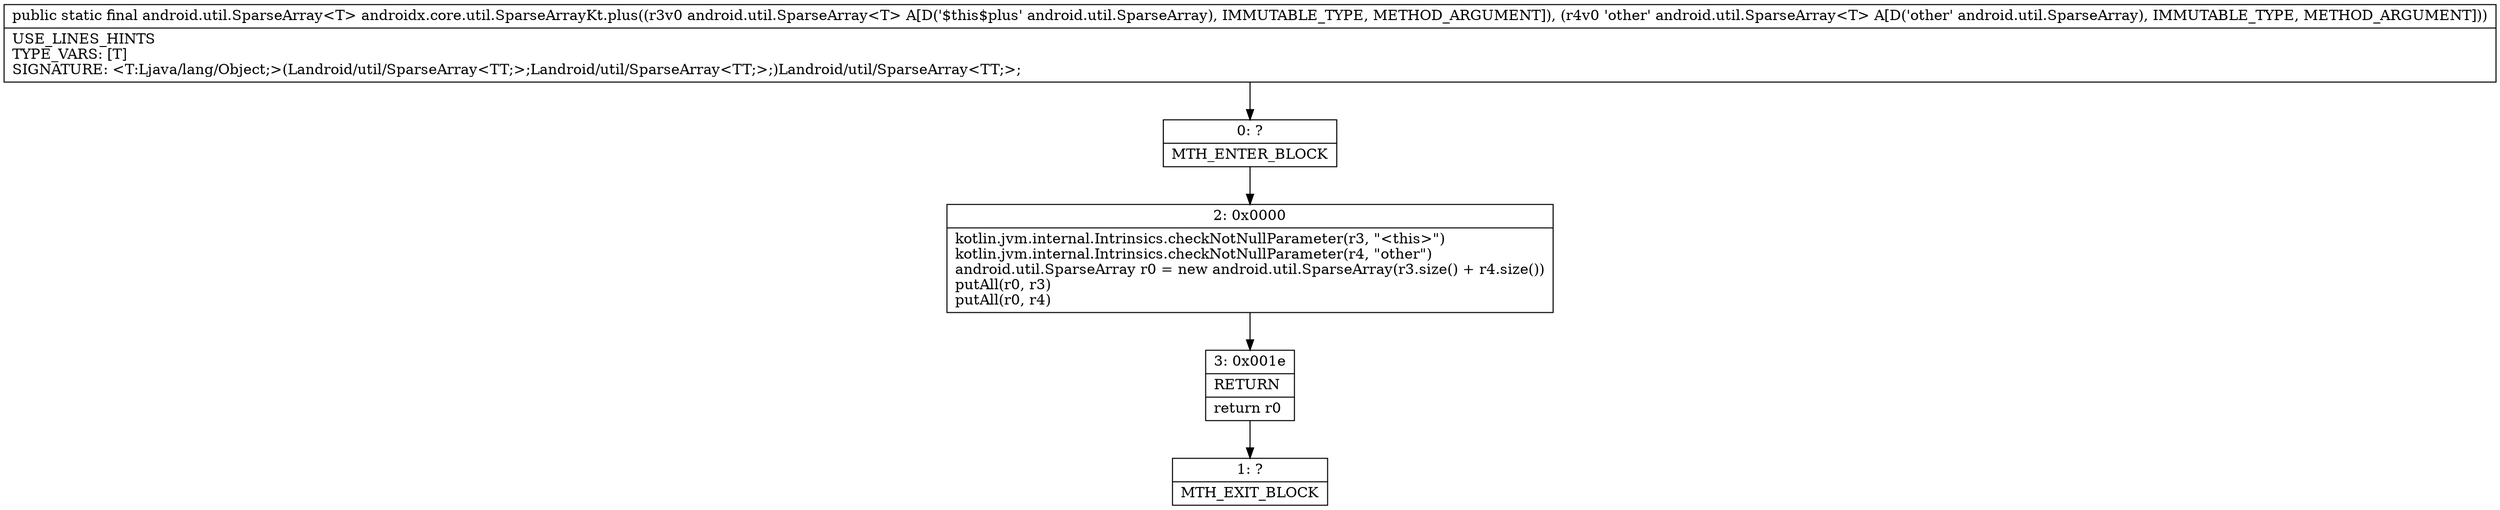 digraph "CFG forandroidx.core.util.SparseArrayKt.plus(Landroid\/util\/SparseArray;Landroid\/util\/SparseArray;)Landroid\/util\/SparseArray;" {
Node_0 [shape=record,label="{0\:\ ?|MTH_ENTER_BLOCK\l}"];
Node_2 [shape=record,label="{2\:\ 0x0000|kotlin.jvm.internal.Intrinsics.checkNotNullParameter(r3, \"\<this\>\")\lkotlin.jvm.internal.Intrinsics.checkNotNullParameter(r4, \"other\")\landroid.util.SparseArray r0 = new android.util.SparseArray(r3.size() + r4.size())\lputAll(r0, r3)\lputAll(r0, r4)\l}"];
Node_3 [shape=record,label="{3\:\ 0x001e|RETURN\l|return r0\l}"];
Node_1 [shape=record,label="{1\:\ ?|MTH_EXIT_BLOCK\l}"];
MethodNode[shape=record,label="{public static final android.util.SparseArray\<T\> androidx.core.util.SparseArrayKt.plus((r3v0 android.util.SparseArray\<T\> A[D('$this$plus' android.util.SparseArray), IMMUTABLE_TYPE, METHOD_ARGUMENT]), (r4v0 'other' android.util.SparseArray\<T\> A[D('other' android.util.SparseArray), IMMUTABLE_TYPE, METHOD_ARGUMENT]))  | USE_LINES_HINTS\lTYPE_VARS: [T]\lSIGNATURE: \<T:Ljava\/lang\/Object;\>(Landroid\/util\/SparseArray\<TT;\>;Landroid\/util\/SparseArray\<TT;\>;)Landroid\/util\/SparseArray\<TT;\>;\l}"];
MethodNode -> Node_0;Node_0 -> Node_2;
Node_2 -> Node_3;
Node_3 -> Node_1;
}

